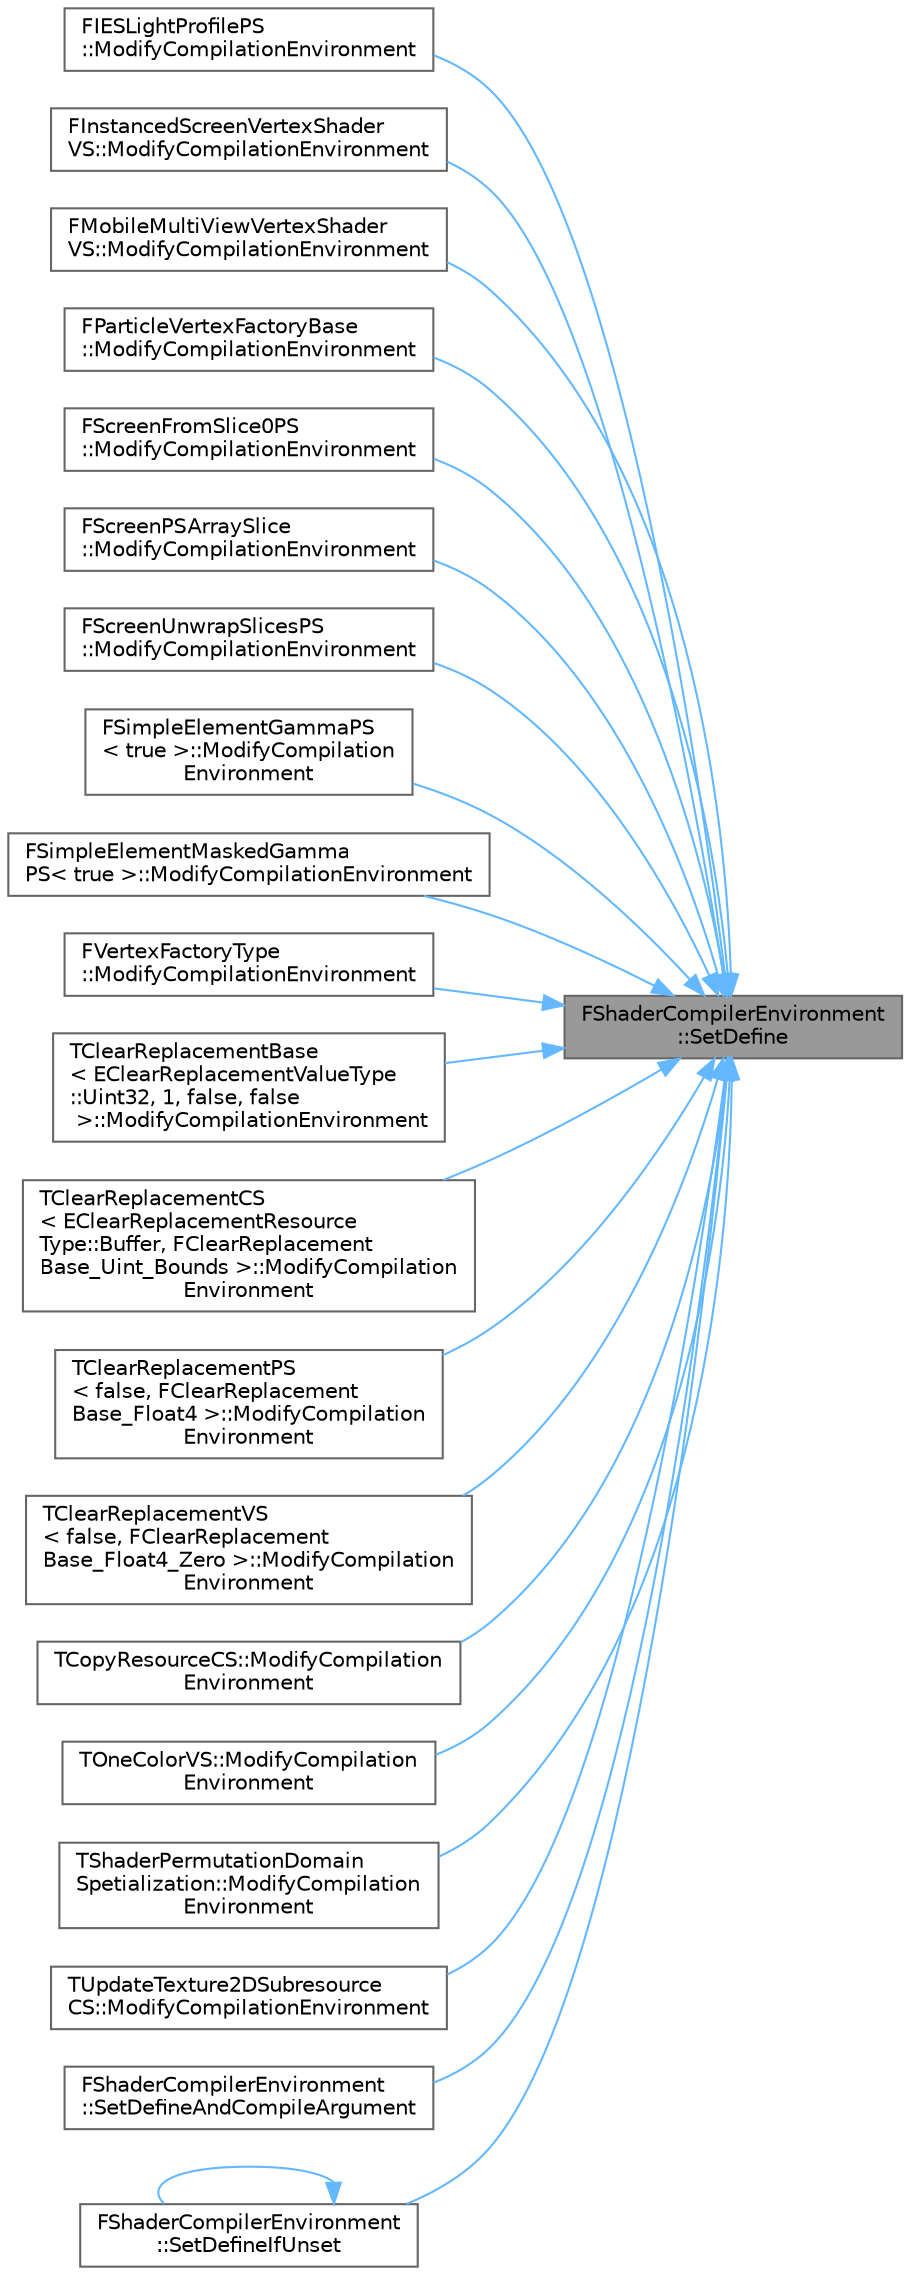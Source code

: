 digraph "FShaderCompilerEnvironment::SetDefine"
{
 // INTERACTIVE_SVG=YES
 // LATEX_PDF_SIZE
  bgcolor="transparent";
  edge [fontname=Helvetica,fontsize=10,labelfontname=Helvetica,labelfontsize=10];
  node [fontname=Helvetica,fontsize=10,shape=box,height=0.2,width=0.4];
  rankdir="RL";
  Node1 [id="Node000001",label="FShaderCompilerEnvironment\l::SetDefine",height=0.2,width=0.4,color="gray40", fillcolor="grey60", style="filled", fontcolor="black",tooltip="Works for TCHAR e.g."];
  Node1 -> Node2 [id="edge1_Node000001_Node000002",dir="back",color="steelblue1",style="solid",tooltip=" "];
  Node2 [id="Node000002",label="FIESLightProfilePS\l::ModifyCompilationEnvironment",height=0.2,width=0.4,color="grey40", fillcolor="white", style="filled",URL="$dc/d34/classFIESLightProfilePS.html#a6d10764056011c08189867c6c7cf0510",tooltip=" "];
  Node1 -> Node3 [id="edge2_Node000001_Node000003",dir="back",color="steelblue1",style="solid",tooltip=" "];
  Node3 [id="Node000003",label="FInstancedScreenVertexShader\lVS::ModifyCompilationEnvironment",height=0.2,width=0.4,color="grey40", fillcolor="white", style="filled",URL="$d9/da3/classFInstancedScreenVertexShaderVS.html#a6db6629bcbbf3e11b116382bc77d9396",tooltip=" "];
  Node1 -> Node4 [id="edge3_Node000001_Node000004",dir="back",color="steelblue1",style="solid",tooltip=" "];
  Node4 [id="Node000004",label="FMobileMultiViewVertexShader\lVS::ModifyCompilationEnvironment",height=0.2,width=0.4,color="grey40", fillcolor="white", style="filled",URL="$da/dd4/classFMobileMultiViewVertexShaderVS.html#ab831028223b47398fc3b93fafa33e3a2",tooltip=" "];
  Node1 -> Node5 [id="edge4_Node000001_Node000005",dir="back",color="steelblue1",style="solid",tooltip=" "];
  Node5 [id="Node000005",label="FParticleVertexFactoryBase\l::ModifyCompilationEnvironment",height=0.2,width=0.4,color="grey40", fillcolor="white", style="filled",URL="$dc/da5/classFParticleVertexFactoryBase.html#ab10a68ad7889ff86eab8c52a5e3f505c",tooltip=" "];
  Node1 -> Node6 [id="edge5_Node000001_Node000006",dir="back",color="steelblue1",style="solid",tooltip=" "];
  Node6 [id="Node000006",label="FScreenFromSlice0PS\l::ModifyCompilationEnvironment",height=0.2,width=0.4,color="grey40", fillcolor="white", style="filled",URL="$d7/d85/classFScreenFromSlice0PS.html#ab6d09cd6dcc4588ebcb3f0b8d338a514",tooltip=" "];
  Node1 -> Node7 [id="edge6_Node000001_Node000007",dir="back",color="steelblue1",style="solid",tooltip=" "];
  Node7 [id="Node000007",label="FScreenPSArraySlice\l::ModifyCompilationEnvironment",height=0.2,width=0.4,color="grey40", fillcolor="white", style="filled",URL="$d0/d79/classFScreenPSArraySlice.html#a75fcb22ddc96312664279e35595d2146",tooltip=" "];
  Node1 -> Node8 [id="edge7_Node000001_Node000008",dir="back",color="steelblue1",style="solid",tooltip=" "];
  Node8 [id="Node000008",label="FScreenUnwrapSlicesPS\l::ModifyCompilationEnvironment",height=0.2,width=0.4,color="grey40", fillcolor="white", style="filled",URL="$d9/d23/classFScreenUnwrapSlicesPS.html#ab78ceb47527b4d7c2724b70b9b2d77e7",tooltip=" "];
  Node1 -> Node9 [id="edge8_Node000001_Node000009",dir="back",color="steelblue1",style="solid",tooltip=" "];
  Node9 [id="Node000009",label="FSimpleElementGammaPS\l\< true \>::ModifyCompilation\lEnvironment",height=0.2,width=0.4,color="grey40", fillcolor="white", style="filled",URL="$d2/d64/classFSimpleElementGammaPS.html#a3e6484fd5f0f244f7d7ae2a5b197546f",tooltip=" "];
  Node1 -> Node10 [id="edge9_Node000001_Node000010",dir="back",color="steelblue1",style="solid",tooltip=" "];
  Node10 [id="Node000010",label="FSimpleElementMaskedGamma\lPS\< true \>::ModifyCompilationEnvironment",height=0.2,width=0.4,color="grey40", fillcolor="white", style="filled",URL="$d4/dd0/classFSimpleElementMaskedGammaPS.html#ade605c05e414724246eb9c277a355bf5",tooltip=" "];
  Node1 -> Node11 [id="edge10_Node000001_Node000011",dir="back",color="steelblue1",style="solid",tooltip=" "];
  Node11 [id="Node000011",label="FVertexFactoryType\l::ModifyCompilationEnvironment",height=0.2,width=0.4,color="grey40", fillcolor="white", style="filled",URL="$d5/de1/classFVertexFactoryType.html#a366bc36401f676bef7717ac8cd0d343b",tooltip="Calls the function ptr for the shader type on the given environment."];
  Node1 -> Node12 [id="edge11_Node000001_Node000012",dir="back",color="steelblue1",style="solid",tooltip=" "];
  Node12 [id="Node000012",label="TClearReplacementBase\l\< EClearReplacementValueType\l::Uint32, 1, false, false\l \>::ModifyCompilationEnvironment",height=0.2,width=0.4,color="grey40", fillcolor="white", style="filled",URL="$d3/d9c/structTClearReplacementBase.html#a586c2eb5fb2f985c3eac1a023648d619",tooltip=" "];
  Node1 -> Node13 [id="edge12_Node000001_Node000013",dir="back",color="steelblue1",style="solid",tooltip=" "];
  Node13 [id="Node000013",label="TClearReplacementCS\l\< EClearReplacementResource\lType::Buffer, FClearReplacement\lBase_Uint_Bounds \>::ModifyCompilation\lEnvironment",height=0.2,width=0.4,color="grey40", fillcolor="white", style="filled",URL="$d2/db4/classTClearReplacementCS.html#a9d43159fe37301edeec858cf3469d314",tooltip=" "];
  Node1 -> Node14 [id="edge13_Node000001_Node000014",dir="back",color="steelblue1",style="solid",tooltip=" "];
  Node14 [id="Node000014",label="TClearReplacementPS\l\< false, FClearReplacement\lBase_Float4 \>::ModifyCompilation\lEnvironment",height=0.2,width=0.4,color="grey40", fillcolor="white", style="filled",URL="$db/d74/classTClearReplacementPS.html#a98dea3d86ae0676114d871e6d2532bb9",tooltip=" "];
  Node1 -> Node15 [id="edge14_Node000001_Node000015",dir="back",color="steelblue1",style="solid",tooltip=" "];
  Node15 [id="Node000015",label="TClearReplacementVS\l\< false, FClearReplacement\lBase_Float4_Zero \>::ModifyCompilation\lEnvironment",height=0.2,width=0.4,color="grey40", fillcolor="white", style="filled",URL="$d1/d2f/classTClearReplacementVS.html#ae2a2ab036bc4461a332e306b37de00bd",tooltip=" "];
  Node1 -> Node16 [id="edge15_Node000001_Node000016",dir="back",color="steelblue1",style="solid",tooltip=" "];
  Node16 [id="Node000016",label="TCopyResourceCS::ModifyCompilation\lEnvironment",height=0.2,width=0.4,color="grey40", fillcolor="white", style="filled",URL="$d2/d74/classTCopyResourceCS.html#ad4c448c31808ee1e3c0e458a156dc590",tooltip=" "];
  Node1 -> Node17 [id="edge16_Node000001_Node000017",dir="back",color="steelblue1",style="solid",tooltip=" "];
  Node17 [id="Node000017",label="TOneColorVS::ModifyCompilation\lEnvironment",height=0.2,width=0.4,color="grey40", fillcolor="white", style="filled",URL="$d9/d89/classTOneColorVS.html#a96e1db23d3adf2f6e9eb629976566b09",tooltip=" "];
  Node1 -> Node18 [id="edge17_Node000001_Node000018",dir="back",color="steelblue1",style="solid",tooltip=" "];
  Node18 [id="Node000018",label="TShaderPermutationDomain\lSpetialization::ModifyCompilation\lEnvironment",height=0.2,width=0.4,color="grey40", fillcolor="white", style="filled",URL="$dd/d3c/classTShaderPermutationDomainSpetialization.html#a2f2e7bf81598e0454346559062eddca6",tooltip=" "];
  Node1 -> Node19 [id="edge18_Node000001_Node000019",dir="back",color="steelblue1",style="solid",tooltip=" "];
  Node19 [id="Node000019",label="TUpdateTexture2DSubresource\lCS::ModifyCompilationEnvironment",height=0.2,width=0.4,color="grey40", fillcolor="white", style="filled",URL="$d2/d02/classTUpdateTexture2DSubresourceCS.html#a93c9831955e8d80dc23be36a427eb280",tooltip=" "];
  Node1 -> Node20 [id="edge19_Node000001_Node000020",dir="back",color="steelblue1",style="solid",tooltip=" "];
  Node20 [id="Node000020",label="FShaderCompilerEnvironment\l::SetDefineAndCompileArgument",height=0.2,width=0.4,color="grey40", fillcolor="white", style="filled",URL="$d7/d54/structFShaderCompilerEnvironment.html#a1c5a1d8ab2c1fcc243aa29a9ad673595",tooltip=" "];
  Node1 -> Node21 [id="edge20_Node000001_Node000021",dir="back",color="steelblue1",style="solid",tooltip=" "];
  Node21 [id="Node000021",label="FShaderCompilerEnvironment\l::SetDefineIfUnset",height=0.2,width=0.4,color="grey40", fillcolor="white", style="filled",URL="$d7/d54/structFShaderCompilerEnvironment.html#a20e4415fd6f490e32d94300a60013644",tooltip=" "];
  Node21 -> Node21 [id="edge21_Node000021_Node000021",dir="back",color="steelblue1",style="solid",tooltip=" "];
}
